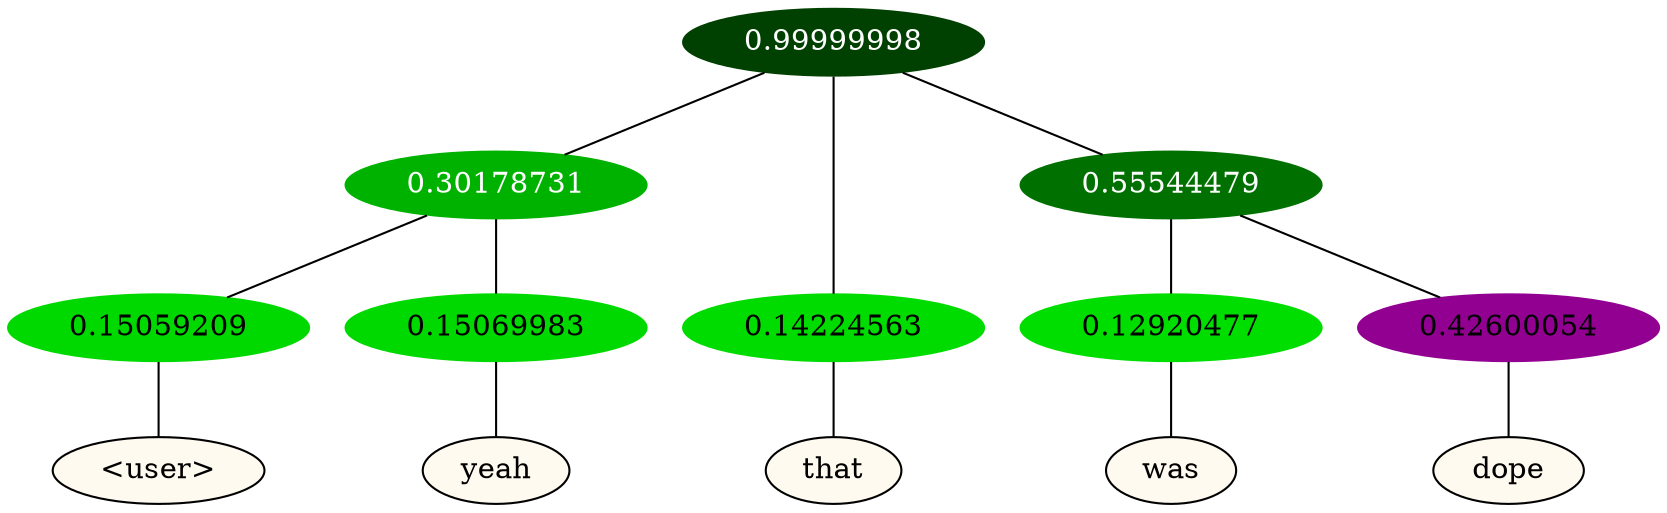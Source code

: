 graph {
	node [format=png height=0.15 nodesep=0.001 ordering=out overlap=prism overlap_scaling=0.01 ranksep=0.001 ratio=0.2 style=filled width=0.15]
	{
		rank=same
		a_w_4 [label="\<user\>" color=black fillcolor=floralwhite style="filled,solid"]
		a_w_5 [label=yeah color=black fillcolor=floralwhite style="filled,solid"]
		a_w_2 [label=that color=black fillcolor=floralwhite style="filled,solid"]
		a_w_6 [label=was color=black fillcolor=floralwhite style="filled,solid"]
		a_w_7 [label=dope color=black fillcolor=floralwhite style="filled,solid"]
	}
	a_n_4 -- a_w_4
	a_n_5 -- a_w_5
	a_n_2 -- a_w_2
	a_n_6 -- a_w_6
	a_n_7 -- a_w_7
	{
		rank=same
		a_n_4 [label=0.15059209 color="0.334 1.000 0.849" fontcolor=black]
		a_n_5 [label=0.15069983 color="0.334 1.000 0.849" fontcolor=black]
		a_n_2 [label=0.14224563 color="0.334 1.000 0.858" fontcolor=black]
		a_n_6 [label=0.12920477 color="0.334 1.000 0.871" fontcolor=black]
		a_n_7 [label=0.42600054 color="0.835 1.000 0.574" fontcolor=black]
	}
	a_n_0 [label=0.99999998 color="0.334 1.000 0.250" fontcolor=grey99]
	a_n_1 [label=0.30178731 color="0.334 1.000 0.698" fontcolor=grey99]
	a_n_0 -- a_n_1
	a_n_0 -- a_n_2
	a_n_3 [label=0.55544479 color="0.334 1.000 0.445" fontcolor=grey99]
	a_n_0 -- a_n_3
	a_n_1 -- a_n_4
	a_n_1 -- a_n_5
	a_n_3 -- a_n_6
	a_n_3 -- a_n_7
}
